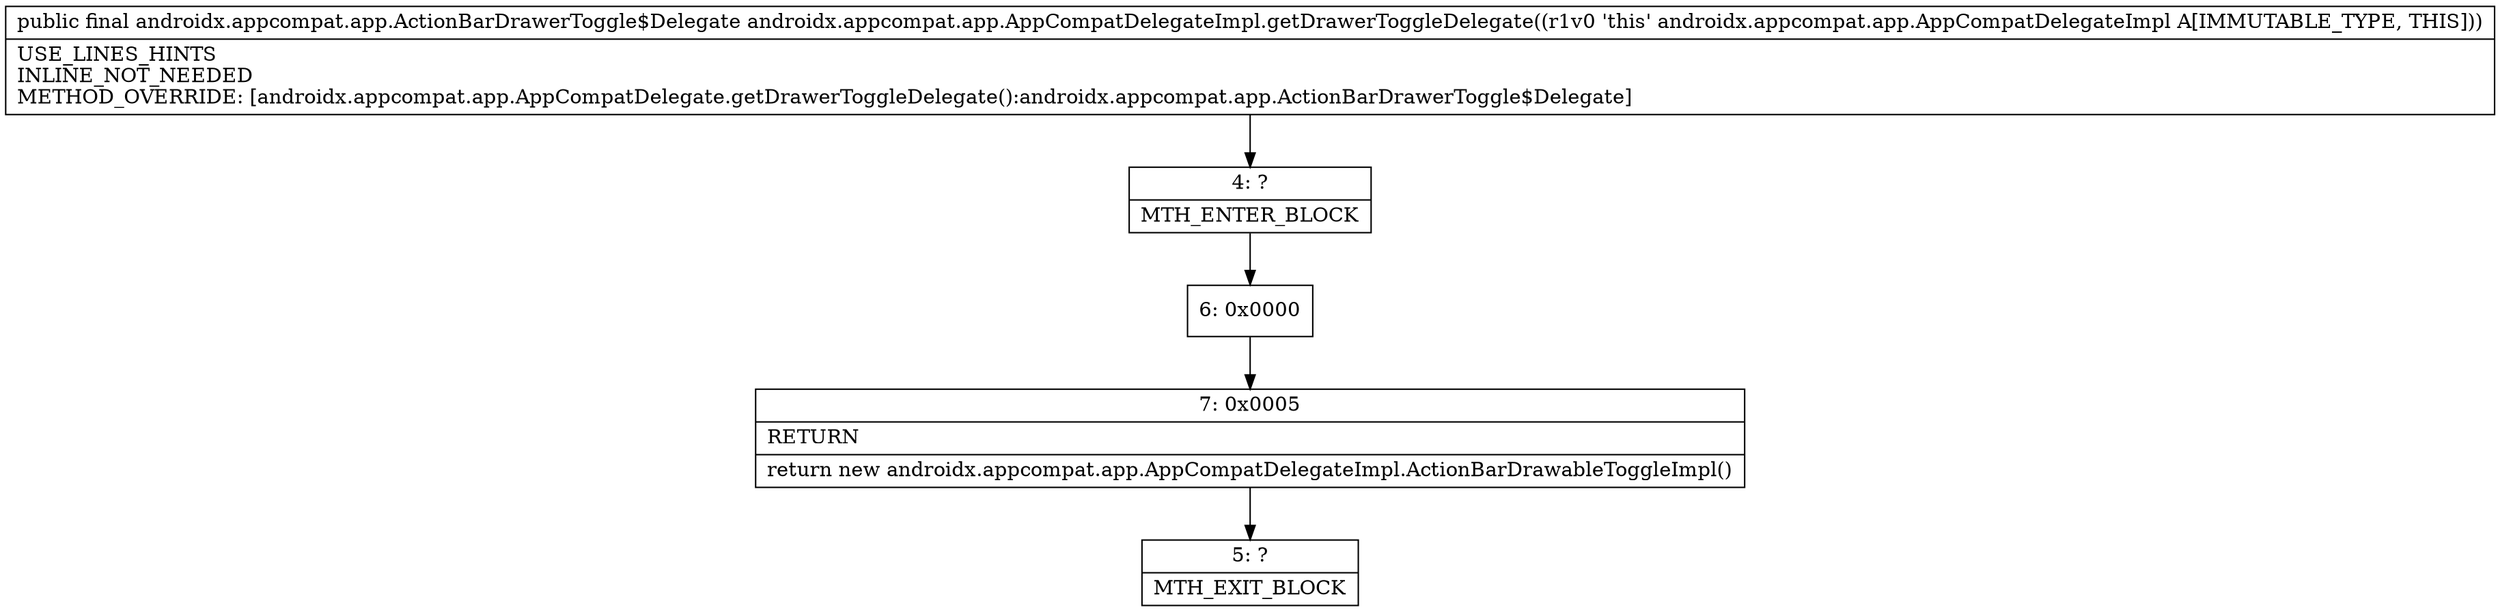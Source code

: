 digraph "CFG forandroidx.appcompat.app.AppCompatDelegateImpl.getDrawerToggleDelegate()Landroidx\/appcompat\/app\/ActionBarDrawerToggle$Delegate;" {
Node_4 [shape=record,label="{4\:\ ?|MTH_ENTER_BLOCK\l}"];
Node_6 [shape=record,label="{6\:\ 0x0000}"];
Node_7 [shape=record,label="{7\:\ 0x0005|RETURN\l|return new androidx.appcompat.app.AppCompatDelegateImpl.ActionBarDrawableToggleImpl()\l}"];
Node_5 [shape=record,label="{5\:\ ?|MTH_EXIT_BLOCK\l}"];
MethodNode[shape=record,label="{public final androidx.appcompat.app.ActionBarDrawerToggle$Delegate androidx.appcompat.app.AppCompatDelegateImpl.getDrawerToggleDelegate((r1v0 'this' androidx.appcompat.app.AppCompatDelegateImpl A[IMMUTABLE_TYPE, THIS]))  | USE_LINES_HINTS\lINLINE_NOT_NEEDED\lMETHOD_OVERRIDE: [androidx.appcompat.app.AppCompatDelegate.getDrawerToggleDelegate():androidx.appcompat.app.ActionBarDrawerToggle$Delegate]\l}"];
MethodNode -> Node_4;Node_4 -> Node_6;
Node_6 -> Node_7;
Node_7 -> Node_5;
}

